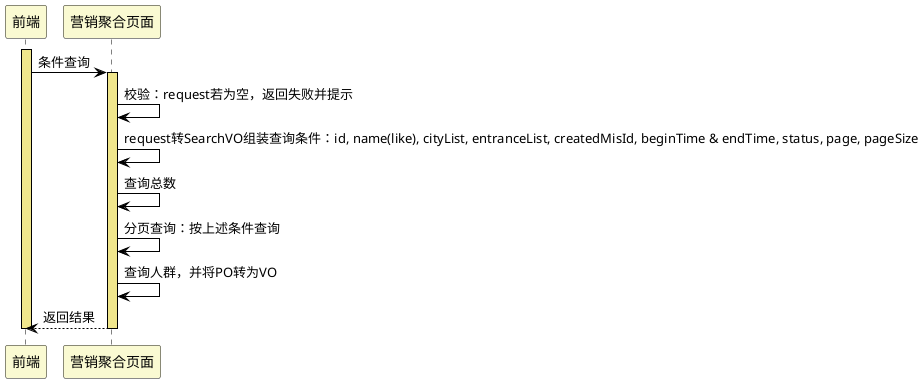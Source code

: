 @startuml
skinparam sequence {
ArrowColor black
LifeLineBorderColor black
LifeLineBackgroundColor khaki

ParticipantBackgroundColor lightgoldenrodyellow
}

participant "前端" as 前端
participant "营销聚合页面" as 营销聚合页面

activate 前端
前端 -> 营销聚合页面 : 条件查询
activate 营销聚合页面
营销聚合页面 -> 营销聚合页面 : 校验：request若为空，返回失败并提示
营销聚合页面 -> 营销聚合页面 : request转SearchVO组装查询条件：id, name(like), cityList, entranceList, createdMisId, beginTime & endTime, status, page, pageSize
营销聚合页面 -> 营销聚合页面 : 查询总数
营销聚合页面 -> 营销聚合页面 : 分页查询：按上述条件查询
营销聚合页面 -> 营销聚合页面 : 查询人群，并将PO转为VO
营销聚合页面 --> 前端 : 返回结果
deactivate 营销聚合页面
deactivate 前端
@enduml